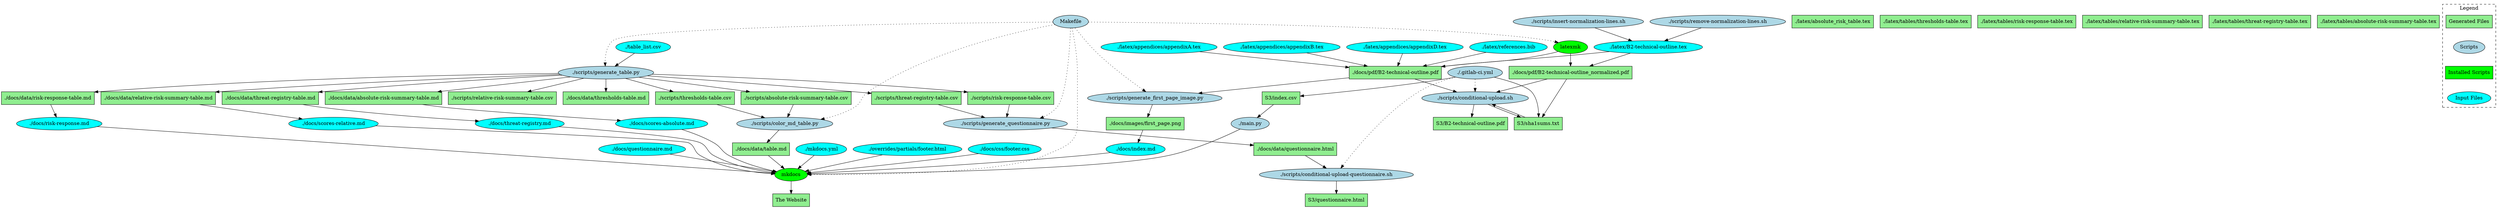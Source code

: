 digraph {
    graph [splines=true];
    // Node styling for scripts
    node [shape=ellipse, style=filled, fillcolor=lightblue];
    "Makefile"
    "./main.py"
    "./scripts/generate_first_page_image.py"
    "./scripts/generate_questionnaire.py"
    "./scripts/generate_table.py"
    "./scripts/color_md_table.py"
    "./scripts/conditional-upload-questionnaire.sh"
    "./scripts/remove-normalization-lines.sh"
    "./scripts/conditional-upload.sh"
    "./scripts/insert-normalization-lines.sh"
    "./.gitlab-ci.yml"

    // Node styling for installed scripts
    node [shape=ellipse, style=filled, fillcolor=green];
    "latexmk"
    "mkdocs"

    // Node styling for generated files
    node [shape=box, style=filled, fillcolor=lightgreen];
    "./scripts/relative-risk-summary-table.csv"
    "./scripts/thresholds-table.csv"
    "./scripts/threat-registry-table.csv"
    "./scripts/absolute-risk-summary-table.csv"
    "./scripts/risk-response-table.csv"
    "S3/index.csv"
    "S3/sha1sums.txt"
    "S3/questionnaire.html"
    "S3/B2-technical-outline.pdf"
    "./docs/data/table.md"
    "./docs/data/risk-response-table.md"
    "./docs/data/threat-registry-table.md"
    "./docs/data/thresholds-table.md"
    "./docs/data/relative-risk-summary-table.md"
    "./docs/data/absolute-risk-summary-table.md"
    "./latex/absolute_risk_table.tex"
    "./latex/tables/thresholds-table.tex"
    "./latex/tables/risk-response-table.tex"
    "./latex/tables/relative-risk-summary-table.tex"
    "./latex/tables/threat-registry-table.tex"
    "./latex/tables/absolute-risk-summary-table.tex"
    "./docs/images/first_page.png"
    "./docs/pdf/B2-technical-outline.pdf"
    "./docs/pdf/B2-technical-outline_normalized.pdf"
    "./docs/data/questionnaire.html"
    "The Website"


    // Node styling for input files
    node [shape=oval, style=filled, fillcolor=cyan];
    "./table_list.csv"
    "./docs/questionnaire.md"
    "./docs/index.md"
    "./docs/risk-response.md"
    "./docs/scores-relative.md"
    "./docs/threat-registry.md"
    "./docs/scores-absolute.md"
    "./latex/B2-technical-outline.tex"
    "./latex/appendices/appendixA.tex"
    "./latex/appendices/appendixB.tex"
    "./latex/appendices/appendixD.tex"
    "./latex/references.bib"
    "./mkdocs.yml"
    "./overrides/partials/footer.html"
    "./docs/css/footer.css"

    // Edges
    "Makefile" -> "./scripts/generate_table.py" [style=dotted, color=black];
    "Makefile" -> "./scripts/color_md_table.py" [style=dotted, color=black];
    "Makefile" -> "./scripts/generate_first_page_image.py" [style=dotted, color=black];
    "Makefile" -> "./scripts/generate_questionnaire.py" [style=dotted, color=black];
    "Makefile" -> "mkdocs" [style=dotted, color=black];
    "Makefile" -> "latexmk" [style=dotted, color=black];

    "./scripts/color_md_table.py" -> "./docs/data/table.md" [style=solid, color=black];
    "./scripts/absolute-risk-summary-table.csv" -> "./scripts/color_md_table.py" [style=solid, color=black];
    "./scripts/thresholds-table.csv" -> "./scripts/color_md_table.py" [style=solid, color=black];

    "./main.py"-> "mkdocs" [style=solid, color=black];
    "S3/index.csv" -> "./main.py" [style=solid, color=black];
    "./docs/questionnaire.md" -> "mkdocs" [style=solid, color=black];
    "./docs/index.md" -> "mkdocs" [style=solid, color=black];
    "./docs/risk-response.md" -> "mkdocs" [style=solid, color=black];
    "./docs/scores-relative.md" -> "mkdocs" [style=solid, color=black];
    "./docs/threat-registry.md" -> "mkdocs" [style=solid, color=black];
    "./docs/scores-absolute.md" -> "mkdocs" [style=solid, color=black];
    "./docs/data/table.md" -> "mkdocs" [style=solid, color=black];
    "./overrides/partials/footer.html" -> "mkdocs" [style=solid, color=black];
    "./docs/css/footer.css" -> "mkdocs" [style=solid, color=black];
    "./mkdocs.yml" -> "mkdocs" [style=solid, color=black];
    "mkdocs" -> "The Website" [style=solid, color=black];

    "./table_list.csv" -> "./scripts/generate_table.py" [style=solid, color=black];
    "./scripts/generate_table.py" -> "./docs/data/risk-response-table.md" [style=solid, color=black];
    "./scripts/generate_table.py" -> "./docs/data/threat-registry-table.md" [style=solid, color=black];
    "./scripts/generate_table.py" -> "./docs/data/thresholds-table.md" [style=solid, color=black];
    "./scripts/generate_table.py" -> "./docs/data/relative-risk-summary-table.md" [style=solid, color=black];
    "./scripts/generate_table.py" -> "./docs/data/absolute-risk-summary-table.md" [style=solid, color=black];
    "./scripts/generate_table.py" -> "./scripts/risk-response-table.csv" [style=solid, color=black];
    "./scripts/generate_table.py" -> "./scripts/threat-registry-table.csv" [style=solid, color=black];
    "./scripts/generate_table.py" -> "./scripts/thresholds-table.csv" [style=solid, color=black];
    "./scripts/generate_table.py" -> "./scripts/relative-risk-summary-table.csv" [style=solid, color=black];
    "./scripts/generate_table.py" -> "./scripts/absolute-risk-summary-table.csv" [style=solid, color=black];

    "latexmk" -> "./docs/pdf/B2-technical-outline.pdf" [style=solid, color=black];
    "./latex/B2-technical-outline.tex" -> "./docs/pdf/B2-technical-outline.pdf" [style=solid, color=black];
    "./latex/appendices/appendixA.tex" -> "./docs/pdf/B2-technical-outline.pdf" [style=solid, color=black];
    "./latex/appendices/appendixB.tex" -> "./docs/pdf/B2-technical-outline.pdf" [style=solid, color=black];
    "./latex/appendices/appendixD.tex" -> "./docs/pdf/B2-technical-outline.pdf" [style=solid, color=black];
    "./latex/references.bib" -> "./docs/pdf/B2-technical-outline.pdf" [style=solid, color=black];
    
    "./scripts/generate_first_page_image.py" -> "./docs/images/first_page.png" [style=solid, color=black];
    "./docs/pdf/B2-technical-outline.pdf" -> "./scripts/generate_first_page_image.py" [style=solid, color=black];
    "./docs/images/first_page.png" ->  "./docs/index.md" [style=solid, color=black];

    "./.gitlab-ci.yml" -> "S3/index.csv" [style=solid, color=black];
    "./.gitlab-ci.yml" -> "S3/sha1sums.txt" [style=solid, color=black];
    "./.gitlab-ci.yml" -> "./scripts/conditional-upload-questionnaire.sh" [style=dotted, color=black];
    "./.gitlab-ci.yml" -> "./scripts/conditional-upload.sh" [style=dotted, color=black];
    "./scripts/conditional-upload-questionnaire.sh" -> "S3/questionnaire.html" [style=solid, color=black];
    "./docs/data/questionnaire.html" -> "./scripts/conditional-upload-questionnaire.sh" [style=solid, color=black];

    "latexmk" -> "./docs/pdf/B2-technical-outline_normalized.pdf" [style=solid, color=black];
    "./latex/B2-technical-outline.tex" -> "./docs/pdf/B2-technical-outline_normalized.pdf" [style=solid, color=black];
    "./scripts/insert-normalization-lines.sh" -> "./latex/B2-technical-outline.tex" [style=solid, color=black];
    "./scripts/remove-normalization-lines.sh" -> "./latex/B2-technical-outline.tex" [style=solid, color=black];
     "./docs/pdf/B2-technical-outline_normalized.pdf" -> "./scripts/conditional-upload.sh" [style=solid, color=black];
     "./docs/pdf/B2-technical-outline.pdf" -> "./scripts/conditional-upload.sh" [style=solid, color=black];
     "./scripts/conditional-upload.sh" -> "S3/B2-technical-outline.pdf" [style=solid, color=black];
     "./docs/pdf/B2-technical-outline_normalized.pdf" -> "S3/sha1sums.txt" [style=solid, color=black];
    "S3/sha1sums.txt" -> "./scripts/conditional-upload.sh" [style=solid, color=black];
    "./scripts/conditional-upload.sh" -> "S3/sha1sums.txt" [style=solid, color=black];

    "./docs/data/risk-response-table.md" ->  "./docs/risk-response.md" [style=solid, color=black];
    "./docs/data/threat-registry-table.md" ->  "./docs/threat-registry.md" [style=solid, color=black];
    "./docs/data/relative-risk-summary-table.md" -> "./docs/scores-relative.md" [style=solid, color=black];
    "./docs/data/absolute-risk-summary-table.md" -> "./docs/scores-absolute.md" [style=solid, color=black];

    
    "./scripts/generate_questionnaire.py" -> "./docs/data/questionnaire.html" [style=solid, color=black];

    "./scripts/threat-registry-table.csv" -> "./scripts/generate_questionnaire.py" [style=solid, color=black];
    "./scripts/risk-response-table.csv" -> "./scripts/generate_questionnaire.py" [style=solid, color=black];

    // Subgraph for legend
    subgraph cluster_legend {
        label="Legend";
        style=dashed;

        // Legend items
        generated [label="Generated Files", shape=box, style=filled, fillcolor=lightgreen];
        scripts [label="Scripts", shape=ellipse, style=filled, fillcolor=lightblue];
        installed [label="Installed Scripts", shape=box, style=filled, fillcolor=green];
        input [label="Input Files", shape=ellipse, style=filled, fillcolor=cyan];

        // Invisible edge for spacing
        generated -> scripts [style=invis];
        scripts -> installed [style=invis];
        installed -> input [style=invis];
    }
}
